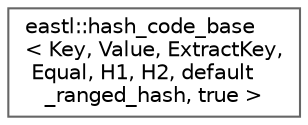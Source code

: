digraph "类继承关系图"
{
 // LATEX_PDF_SIZE
  bgcolor="transparent";
  edge [fontname=Helvetica,fontsize=10,labelfontname=Helvetica,labelfontsize=10];
  node [fontname=Helvetica,fontsize=10,shape=box,height=0.2,width=0.4];
  rankdir="LR";
  Node0 [id="Node000000",label="eastl::hash_code_base\l\< Key, Value, ExtractKey,\l Equal, H1, H2, default\l_ranged_hash, true \>",height=0.2,width=0.4,color="grey40", fillcolor="white", style="filled",URL="$structeastl_1_1hash__code__base_3_01_key_00_01_value_00_01_extract_key_00_01_equal_00_01_h1_00_04f5c7c390a1e6a0b540c2845637d11e2.html",tooltip=" "];
}
